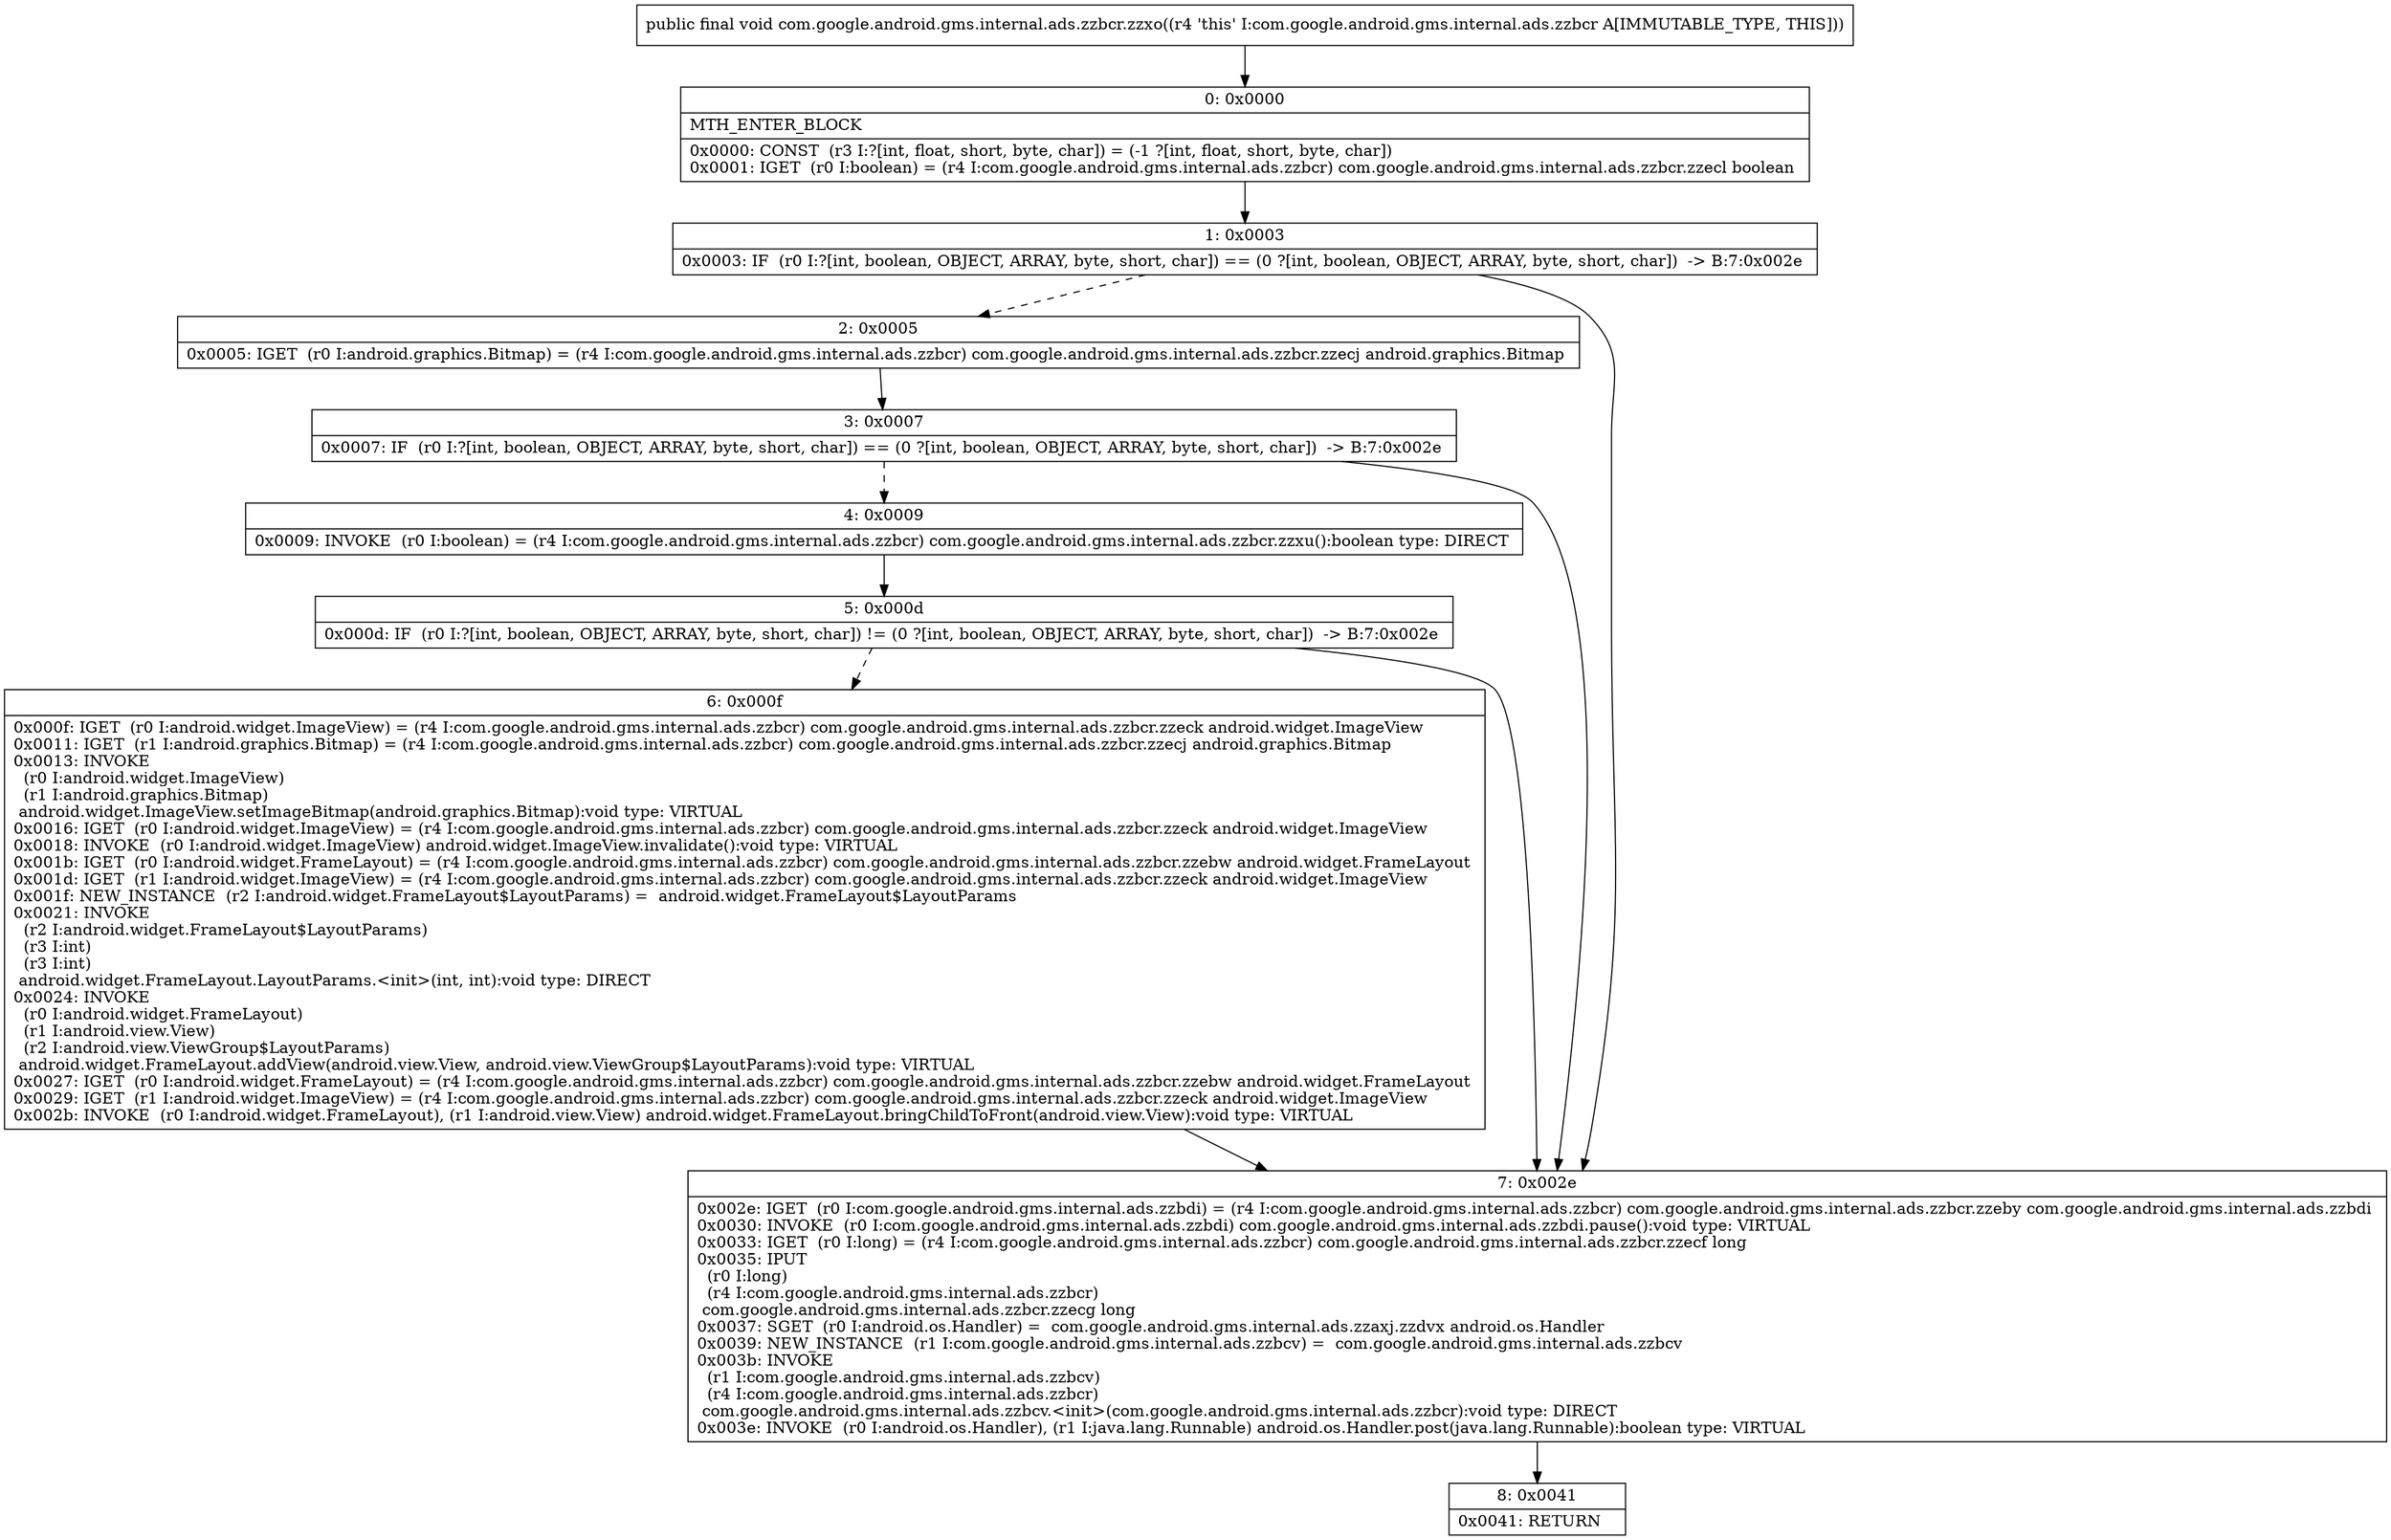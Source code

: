 digraph "CFG forcom.google.android.gms.internal.ads.zzbcr.zzxo()V" {
Node_0 [shape=record,label="{0\:\ 0x0000|MTH_ENTER_BLOCK\l|0x0000: CONST  (r3 I:?[int, float, short, byte, char]) = (\-1 ?[int, float, short, byte, char]) \l0x0001: IGET  (r0 I:boolean) = (r4 I:com.google.android.gms.internal.ads.zzbcr) com.google.android.gms.internal.ads.zzbcr.zzecl boolean \l}"];
Node_1 [shape=record,label="{1\:\ 0x0003|0x0003: IF  (r0 I:?[int, boolean, OBJECT, ARRAY, byte, short, char]) == (0 ?[int, boolean, OBJECT, ARRAY, byte, short, char])  \-\> B:7:0x002e \l}"];
Node_2 [shape=record,label="{2\:\ 0x0005|0x0005: IGET  (r0 I:android.graphics.Bitmap) = (r4 I:com.google.android.gms.internal.ads.zzbcr) com.google.android.gms.internal.ads.zzbcr.zzecj android.graphics.Bitmap \l}"];
Node_3 [shape=record,label="{3\:\ 0x0007|0x0007: IF  (r0 I:?[int, boolean, OBJECT, ARRAY, byte, short, char]) == (0 ?[int, boolean, OBJECT, ARRAY, byte, short, char])  \-\> B:7:0x002e \l}"];
Node_4 [shape=record,label="{4\:\ 0x0009|0x0009: INVOKE  (r0 I:boolean) = (r4 I:com.google.android.gms.internal.ads.zzbcr) com.google.android.gms.internal.ads.zzbcr.zzxu():boolean type: DIRECT \l}"];
Node_5 [shape=record,label="{5\:\ 0x000d|0x000d: IF  (r0 I:?[int, boolean, OBJECT, ARRAY, byte, short, char]) != (0 ?[int, boolean, OBJECT, ARRAY, byte, short, char])  \-\> B:7:0x002e \l}"];
Node_6 [shape=record,label="{6\:\ 0x000f|0x000f: IGET  (r0 I:android.widget.ImageView) = (r4 I:com.google.android.gms.internal.ads.zzbcr) com.google.android.gms.internal.ads.zzbcr.zzeck android.widget.ImageView \l0x0011: IGET  (r1 I:android.graphics.Bitmap) = (r4 I:com.google.android.gms.internal.ads.zzbcr) com.google.android.gms.internal.ads.zzbcr.zzecj android.graphics.Bitmap \l0x0013: INVOKE  \l  (r0 I:android.widget.ImageView)\l  (r1 I:android.graphics.Bitmap)\l android.widget.ImageView.setImageBitmap(android.graphics.Bitmap):void type: VIRTUAL \l0x0016: IGET  (r0 I:android.widget.ImageView) = (r4 I:com.google.android.gms.internal.ads.zzbcr) com.google.android.gms.internal.ads.zzbcr.zzeck android.widget.ImageView \l0x0018: INVOKE  (r0 I:android.widget.ImageView) android.widget.ImageView.invalidate():void type: VIRTUAL \l0x001b: IGET  (r0 I:android.widget.FrameLayout) = (r4 I:com.google.android.gms.internal.ads.zzbcr) com.google.android.gms.internal.ads.zzbcr.zzebw android.widget.FrameLayout \l0x001d: IGET  (r1 I:android.widget.ImageView) = (r4 I:com.google.android.gms.internal.ads.zzbcr) com.google.android.gms.internal.ads.zzbcr.zzeck android.widget.ImageView \l0x001f: NEW_INSTANCE  (r2 I:android.widget.FrameLayout$LayoutParams) =  android.widget.FrameLayout$LayoutParams \l0x0021: INVOKE  \l  (r2 I:android.widget.FrameLayout$LayoutParams)\l  (r3 I:int)\l  (r3 I:int)\l android.widget.FrameLayout.LayoutParams.\<init\>(int, int):void type: DIRECT \l0x0024: INVOKE  \l  (r0 I:android.widget.FrameLayout)\l  (r1 I:android.view.View)\l  (r2 I:android.view.ViewGroup$LayoutParams)\l android.widget.FrameLayout.addView(android.view.View, android.view.ViewGroup$LayoutParams):void type: VIRTUAL \l0x0027: IGET  (r0 I:android.widget.FrameLayout) = (r4 I:com.google.android.gms.internal.ads.zzbcr) com.google.android.gms.internal.ads.zzbcr.zzebw android.widget.FrameLayout \l0x0029: IGET  (r1 I:android.widget.ImageView) = (r4 I:com.google.android.gms.internal.ads.zzbcr) com.google.android.gms.internal.ads.zzbcr.zzeck android.widget.ImageView \l0x002b: INVOKE  (r0 I:android.widget.FrameLayout), (r1 I:android.view.View) android.widget.FrameLayout.bringChildToFront(android.view.View):void type: VIRTUAL \l}"];
Node_7 [shape=record,label="{7\:\ 0x002e|0x002e: IGET  (r0 I:com.google.android.gms.internal.ads.zzbdi) = (r4 I:com.google.android.gms.internal.ads.zzbcr) com.google.android.gms.internal.ads.zzbcr.zzeby com.google.android.gms.internal.ads.zzbdi \l0x0030: INVOKE  (r0 I:com.google.android.gms.internal.ads.zzbdi) com.google.android.gms.internal.ads.zzbdi.pause():void type: VIRTUAL \l0x0033: IGET  (r0 I:long) = (r4 I:com.google.android.gms.internal.ads.zzbcr) com.google.android.gms.internal.ads.zzbcr.zzecf long \l0x0035: IPUT  \l  (r0 I:long)\l  (r4 I:com.google.android.gms.internal.ads.zzbcr)\l com.google.android.gms.internal.ads.zzbcr.zzecg long \l0x0037: SGET  (r0 I:android.os.Handler) =  com.google.android.gms.internal.ads.zzaxj.zzdvx android.os.Handler \l0x0039: NEW_INSTANCE  (r1 I:com.google.android.gms.internal.ads.zzbcv) =  com.google.android.gms.internal.ads.zzbcv \l0x003b: INVOKE  \l  (r1 I:com.google.android.gms.internal.ads.zzbcv)\l  (r4 I:com.google.android.gms.internal.ads.zzbcr)\l com.google.android.gms.internal.ads.zzbcv.\<init\>(com.google.android.gms.internal.ads.zzbcr):void type: DIRECT \l0x003e: INVOKE  (r0 I:android.os.Handler), (r1 I:java.lang.Runnable) android.os.Handler.post(java.lang.Runnable):boolean type: VIRTUAL \l}"];
Node_8 [shape=record,label="{8\:\ 0x0041|0x0041: RETURN   \l}"];
MethodNode[shape=record,label="{public final void com.google.android.gms.internal.ads.zzbcr.zzxo((r4 'this' I:com.google.android.gms.internal.ads.zzbcr A[IMMUTABLE_TYPE, THIS])) }"];
MethodNode -> Node_0;
Node_0 -> Node_1;
Node_1 -> Node_2[style=dashed];
Node_1 -> Node_7;
Node_2 -> Node_3;
Node_3 -> Node_4[style=dashed];
Node_3 -> Node_7;
Node_4 -> Node_5;
Node_5 -> Node_6[style=dashed];
Node_5 -> Node_7;
Node_6 -> Node_7;
Node_7 -> Node_8;
}

